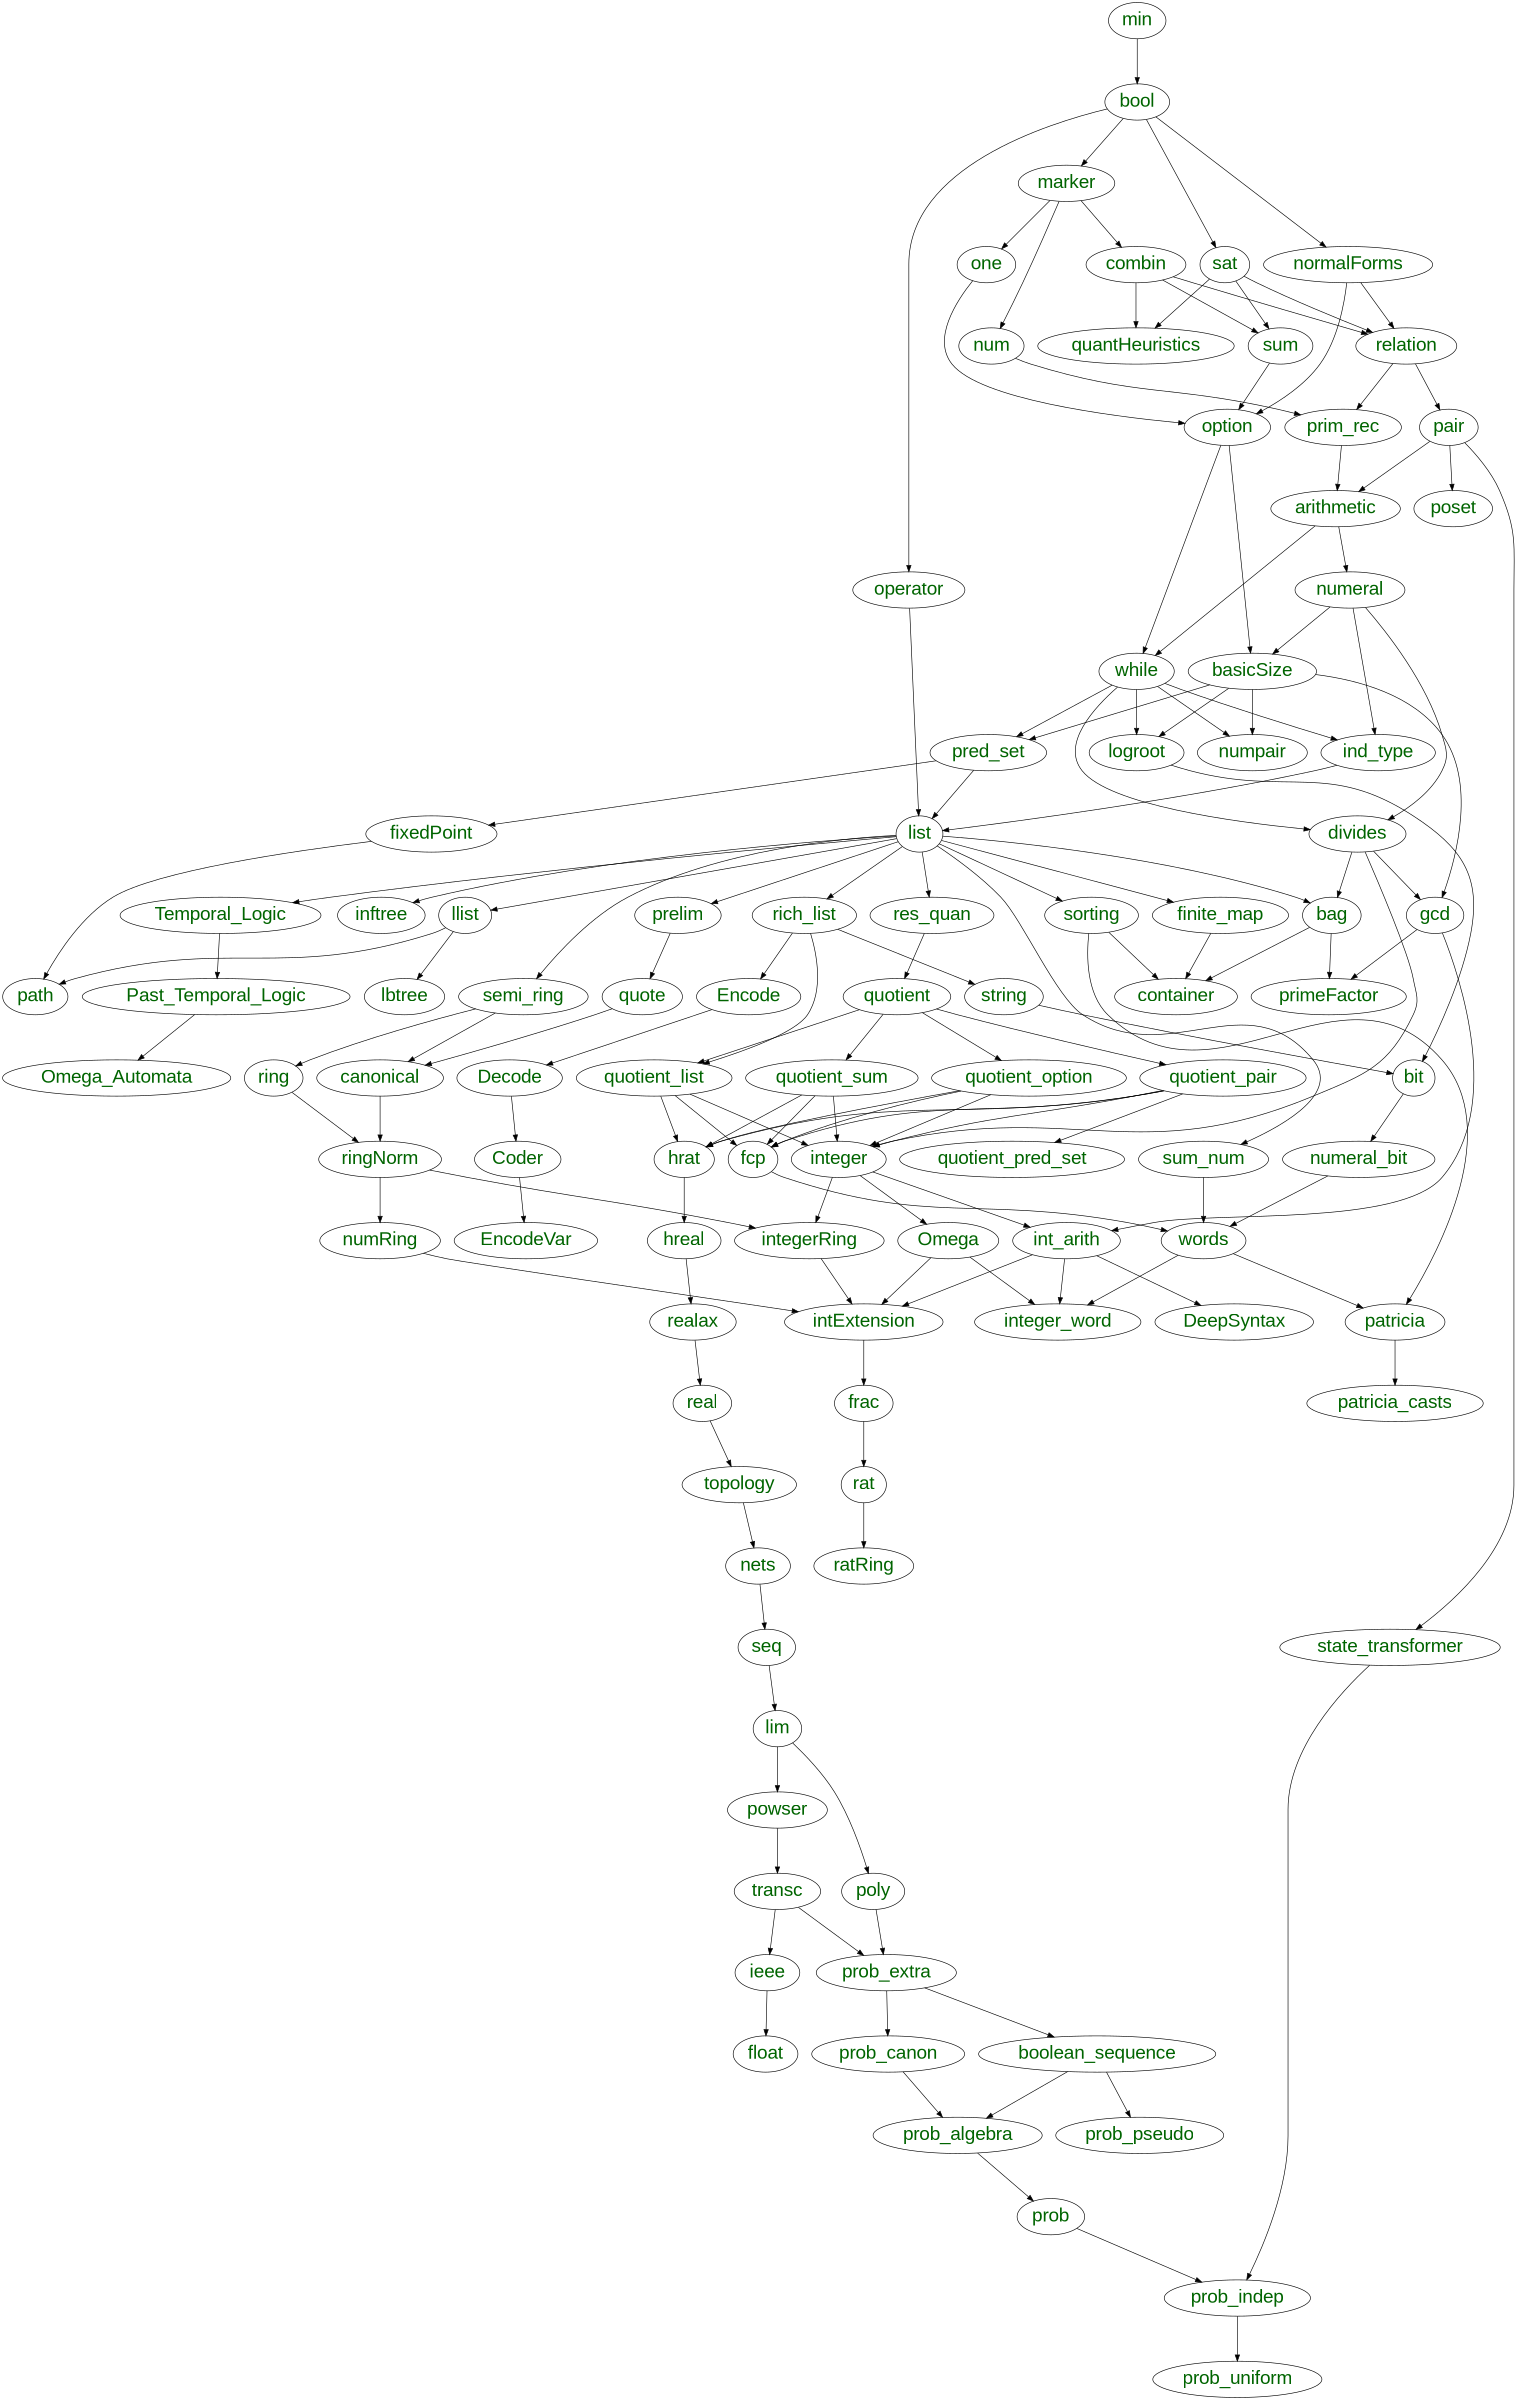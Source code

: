 digraph G {
     ratio = compress
     size = "16,16"
     ranksep = 1.0
     nodesep = 0.30
     node [fontcolor = darkgreen fontsize=30 fontname=Arial]
     
     finite_map [URL = "finite_mapTheory.html"]
     container [URL = "containerTheory.html"]
     integerRing [URL = "integerRingTheory.html"]
     prelim [URL = "prelimTheory.html"]
     quote [URL = "quoteTheory.html"]
     canonical [URL = "canonicalTheory.html"]
     semi_ring [URL = "semi_ringTheory.html"]
     ring [URL = "ringTheory.html"]
     ringNorm [URL = "ringNormTheory.html"]
     numRing [URL = "numRingTheory.html"]
     intExtension [URL = "intExtensionTheory.html"]
     frac [URL = "fracTheory.html"]
     rat [URL = "ratTheory.html"]
     ratRing [URL = "ratRingTheory.html"]
     Omega [URL = "OmegaTheory.html"]
     integer_word [URL = "integer_wordTheory.html"]
     quotient_pred_set [URL = "quotient_pred_setTheory.html"]
     sorting [URL = "sortingTheory.html"]
     logroot [URL = "logrootTheory.html"]
     string [URL = "stringTheory.html"]
     bit [URL = "bitTheory.html"]
     numeral_bit [URL = "numeral_bitTheory.html"]
     fcp [URL = "fcpTheory.html"]
     sum_num [URL = "sum_numTheory.html"]
     words [URL = "wordsTheory.html"]
     patricia [URL = "patriciaTheory.html"]
     patricia_casts [URL = "patricia_castsTheory.html"]
     Temporal_Logic [URL = "Temporal_LogicTheory.html"]
     Past_Temporal_Logic [URL = "Past_Temporal_LogicTheory.html"]
     Omega_Automata [URL = "Omega_AutomataTheory.html"]
     Encode [URL = "EncodeTheory.html"]
     Decode [URL = "DecodeTheory.html"]
     Coder [URL = "CoderTheory.html"]
     EncodeVar [URL = "EncodeVarTheory.html"]
     inftree [URL = "inftreeTheory.html"]
     lbtree [URL = "lbtreeTheory.html"]
     poset [URL = "posetTheory.html"]
     ieee [URL = "ieeeTheory.html"]
     float [URL = "floatTheory.html"]
     bag [URL = "bagTheory.html"]
     primeFactor [URL = "primeFactorTheory.html"]
     prob_canon [URL = "prob_canonTheory.html"]
     prob_algebra [URL = "prob_algebraTheory.html"]
     prob [URL = "probTheory.html"]
     state_transformer [URL = "state_transformerTheory.html"]
     prob_indep [URL = "prob_indepTheory.html"]
     prob_uniform [URL = "prob_uniformTheory.html"]
     numpair [URL = "numpairTheory.html"]
     gcd [URL = "gcdTheory.html"]
     divides [URL = "dividesTheory.html"]
     integer [URL = "integerTheory.html"]
     int_arith [URL = "int_arithTheory.html"]
     DeepSyntax [URL = "DeepSyntaxTheory.html"]
     poly [URL = "polyTheory.html"]
     rich_list [URL = "rich_listTheory.html"]
     quotient_list [URL = "quotient_listTheory.html"]
     quotient_option [URL = "quotient_optionTheory.html"]
     quotient_pair [URL = "quotient_pairTheory.html"]
     res_quan [URL = "res_quanTheory.html"]
     quotient [URL = "quotientTheory.html"]
     quotient_sum [URL = "quotient_sumTheory.html"]
     hrat [URL = "hratTheory.html"]
     hreal [URL = "hrealTheory.html"]
     realax [URL = "realaxTheory.html"]
     real [URL = "realTheory.html"]
     topology [URL = "topologyTheory.html"]
     nets [URL = "netsTheory.html"]
     seq [URL = "seqTheory.html"]
     lim [URL = "limTheory.html"]
     powser [URL = "powserTheory.html"]
     transc [URL = "transcTheory.html"]
     prob_extra [URL = "prob_extraTheory.html"]
     boolean_sequence [URL = "boolean_sequenceTheory.html"]
     prob_pseudo [URL = "prob_pseudoTheory.html"]
     fixedPoint [URL = "fixedPointTheory.html"]
     ind_type [URL = "ind_typeTheory.html"]
     operator [URL = "operatorTheory.html"]
     while [URL = "whileTheory.html"]
     pair [URL = "pairTheory.html"]
     num [URL = "numTheory.html"]
     relation [URL = "relationTheory.html"]
     prim_rec [URL = "prim_recTheory.html"]
     arithmetic [URL = "arithmeticTheory.html"]
     numeral [URL = "numeralTheory.html"]
     normalForms [URL = "normalFormsTheory.html"]
     one [URL = "oneTheory.html"]
     sum [URL = "sumTheory.html"]
     option [URL = "optionTheory.html"]
     basicSize [URL = "basicSizeTheory.html"]
     pred_set [URL = "pred_setTheory.html"]
     list [URL = "listTheory.html"]
     llist [URL = "llistTheory.html"]
     path [URL = "pathTheory.html"]
     marker [URL = "markerTheory.html"]
     combin [URL = "combinTheory.html"]
     min [URL = "minTheory.html"]
     bool [URL = "boolTheory.html"]
     sat [URL = "satTheory.html"]
     quantHeuristics [URL = "quantHeuristicsTheory.html"]
     
     Coder -> EncodeVar
     Decode -> Coder
     Encode -> Decode
     Omega -> intExtension
     Omega -> integer_word
     Past_Temporal_Logic -> Omega_Automata
     Temporal_Logic -> Past_Temporal_Logic
     arithmetic -> while
     arithmetic -> numeral
     bag -> container
     bag -> primeFactor
     basicSize -> logroot
     basicSize -> numpair
     basicSize -> gcd
     basicSize -> pred_set
     bit -> numeral_bit
     bool -> operator
     bool -> normalForms
     bool -> marker
     bool -> sat
     boolean_sequence -> prob_algebra
     boolean_sequence -> prob_pseudo
     canonical -> ringNorm
     combin -> relation
     combin -> sum
     combin -> quantHeuristics
     divides -> bag
     divides -> gcd
     divides -> integer
     fcp -> words
     finite_map -> container
     fixedPoint -> path
     frac -> rat
     gcd -> primeFactor
     gcd -> int_arith
     hrat -> hreal
     hreal -> realax
     ieee -> float
     ind_type -> list
     intExtension -> frac
     int_arith -> intExtension
     int_arith -> integer_word
     int_arith -> DeepSyntax
     integer -> integerRing
     integer -> Omega
     integer -> int_arith
     integerRing -> intExtension
     lim -> poly
     lim -> powser
     list -> finite_map
     list -> prelim
     list -> semi_ring
     list -> sorting
     list -> sum_num
     list -> Temporal_Logic
     list -> inftree
     list -> bag
     list -> rich_list
     list -> res_quan
     list -> llist
     llist -> lbtree
     llist -> path
     logroot -> bit
     marker -> num
     marker -> one
     marker -> combin
     min -> bool
     nets -> seq
     normalForms -> relation
     normalForms -> option
     num -> prim_rec
     numRing -> intExtension
     numeral -> divides
     numeral -> ind_type
     numeral -> basicSize
     numeral_bit -> words
     one -> option
     operator -> list
     option -> while
     option -> basicSize
     pair -> poset
     pair -> state_transformer
     pair -> arithmetic
     patricia -> patricia_casts
     poly -> prob_extra
     powser -> transc
     pred_set -> fixedPoint
     pred_set -> list
     prelim -> quote
     prim_rec -> arithmetic
     prob -> prob_indep
     prob_algebra -> prob
     prob_canon -> prob_algebra
     prob_extra -> prob_canon
     prob_extra -> boolean_sequence
     prob_indep -> prob_uniform
     quote -> canonical
     quotient -> quotient_list
     quotient -> quotient_option
     quotient -> quotient_pair
     quotient -> quotient_sum
     quotient_list -> fcp
     quotient_list -> integer
     quotient_list -> hrat
     quotient_option -> fcp
     quotient_option -> integer
     quotient_option -> hrat
     quotient_pair -> quotient_pred_set
     quotient_pair -> fcp
     quotient_pair -> integer
     quotient_pair -> hrat
     quotient_sum -> fcp
     quotient_sum -> integer
     quotient_sum -> hrat
     rat -> ratRing
     real -> topology
     realax -> real
     relation -> pair
     relation -> prim_rec
     res_quan -> quotient
     rich_list -> string
     rich_list -> Encode
     rich_list -> quotient_list
     ring -> ringNorm
     ringNorm -> integerRing
     ringNorm -> numRing
     sat -> relation
     sat -> sum
     sat -> quantHeuristics
     semi_ring -> canonical
     semi_ring -> ring
     seq -> lim
     sorting -> container
     sorting -> patricia
     state_transformer -> prob_indep
     string -> bit
     sum -> option
     sum_num -> words
     topology -> nets
     transc -> ieee
     transc -> prob_extra
     while -> logroot
     while -> numpair
     while -> divides
     while -> ind_type
     while -> pred_set
     words -> integer_word
     words -> patricia
}
